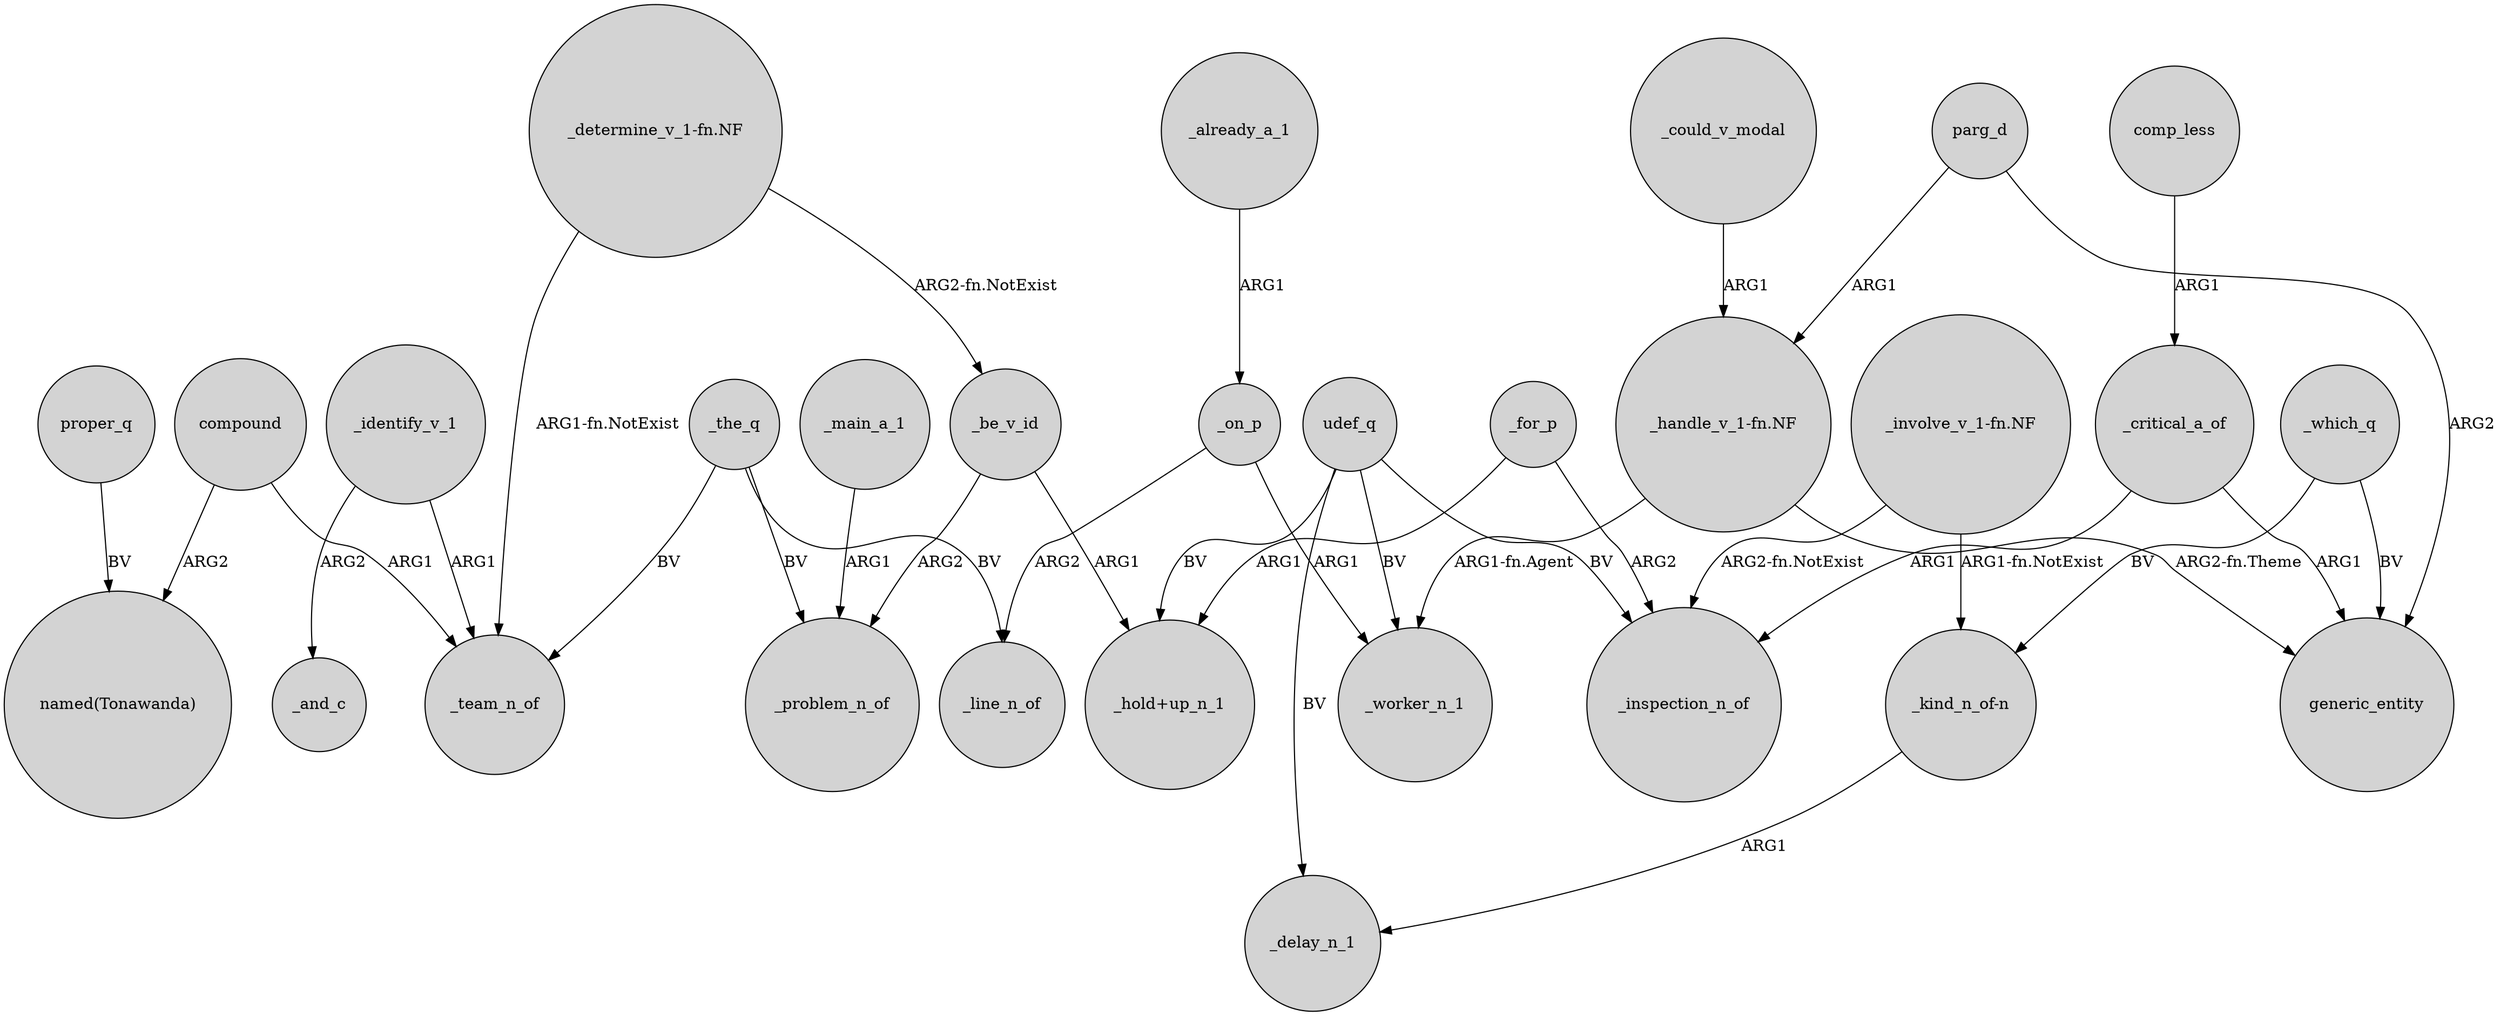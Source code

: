 digraph {
	node [shape=circle style=filled]
	compound -> _team_n_of [label=ARG1]
	udef_q -> "_hold+up_n_1" [label=BV]
	"_handle_v_1-fn.NF" -> generic_entity [label="ARG2-fn.Theme"]
	parg_d -> "_handle_v_1-fn.NF" [label=ARG1]
	"_kind_n_of-n" -> _delay_n_1 [label=ARG1]
	_on_p -> _worker_n_1 [label=ARG1]
	_identify_v_1 -> _team_n_of [label=ARG1]
	"_determine_v_1-fn.NF" -> _be_v_id [label="ARG2-fn.NotExist"]
	parg_d -> generic_entity [label=ARG2]
	_the_q -> _line_n_of [label=BV]
	udef_q -> _worker_n_1 [label=BV]
	_the_q -> _problem_n_of [label=BV]
	_on_p -> _line_n_of [label=ARG2]
	_identify_v_1 -> _and_c [label=ARG2]
	_critical_a_of -> generic_entity [label=ARG1]
	"_determine_v_1-fn.NF" -> _team_n_of [label="ARG1-fn.NotExist"]
	_which_q -> generic_entity [label=BV]
	"_handle_v_1-fn.NF" -> _worker_n_1 [label="ARG1-fn.Agent"]
	_for_p -> _inspection_n_of [label=ARG2]
	udef_q -> _delay_n_1 [label=BV]
	udef_q -> _inspection_n_of [label=BV]
	_could_v_modal -> "_handle_v_1-fn.NF" [label=ARG1]
	compound -> "named(Tonawanda)" [label=ARG2]
	_main_a_1 -> _problem_n_of [label=ARG1]
	"_involve_v_1-fn.NF" -> _inspection_n_of [label="ARG2-fn.NotExist"]
	proper_q -> "named(Tonawanda)" [label=BV]
	_be_v_id -> "_hold+up_n_1" [label=ARG1]
	_be_v_id -> _problem_n_of [label=ARG2]
	_for_p -> "_hold+up_n_1" [label=ARG1]
	_which_q -> "_kind_n_of-n" [label=BV]
	_already_a_1 -> _on_p [label=ARG1]
	_the_q -> _team_n_of [label=BV]
	"_involve_v_1-fn.NF" -> "_kind_n_of-n" [label="ARG1-fn.NotExist"]
	comp_less -> _critical_a_of [label=ARG1]
	_critical_a_of -> _inspection_n_of [label=ARG1]
}
